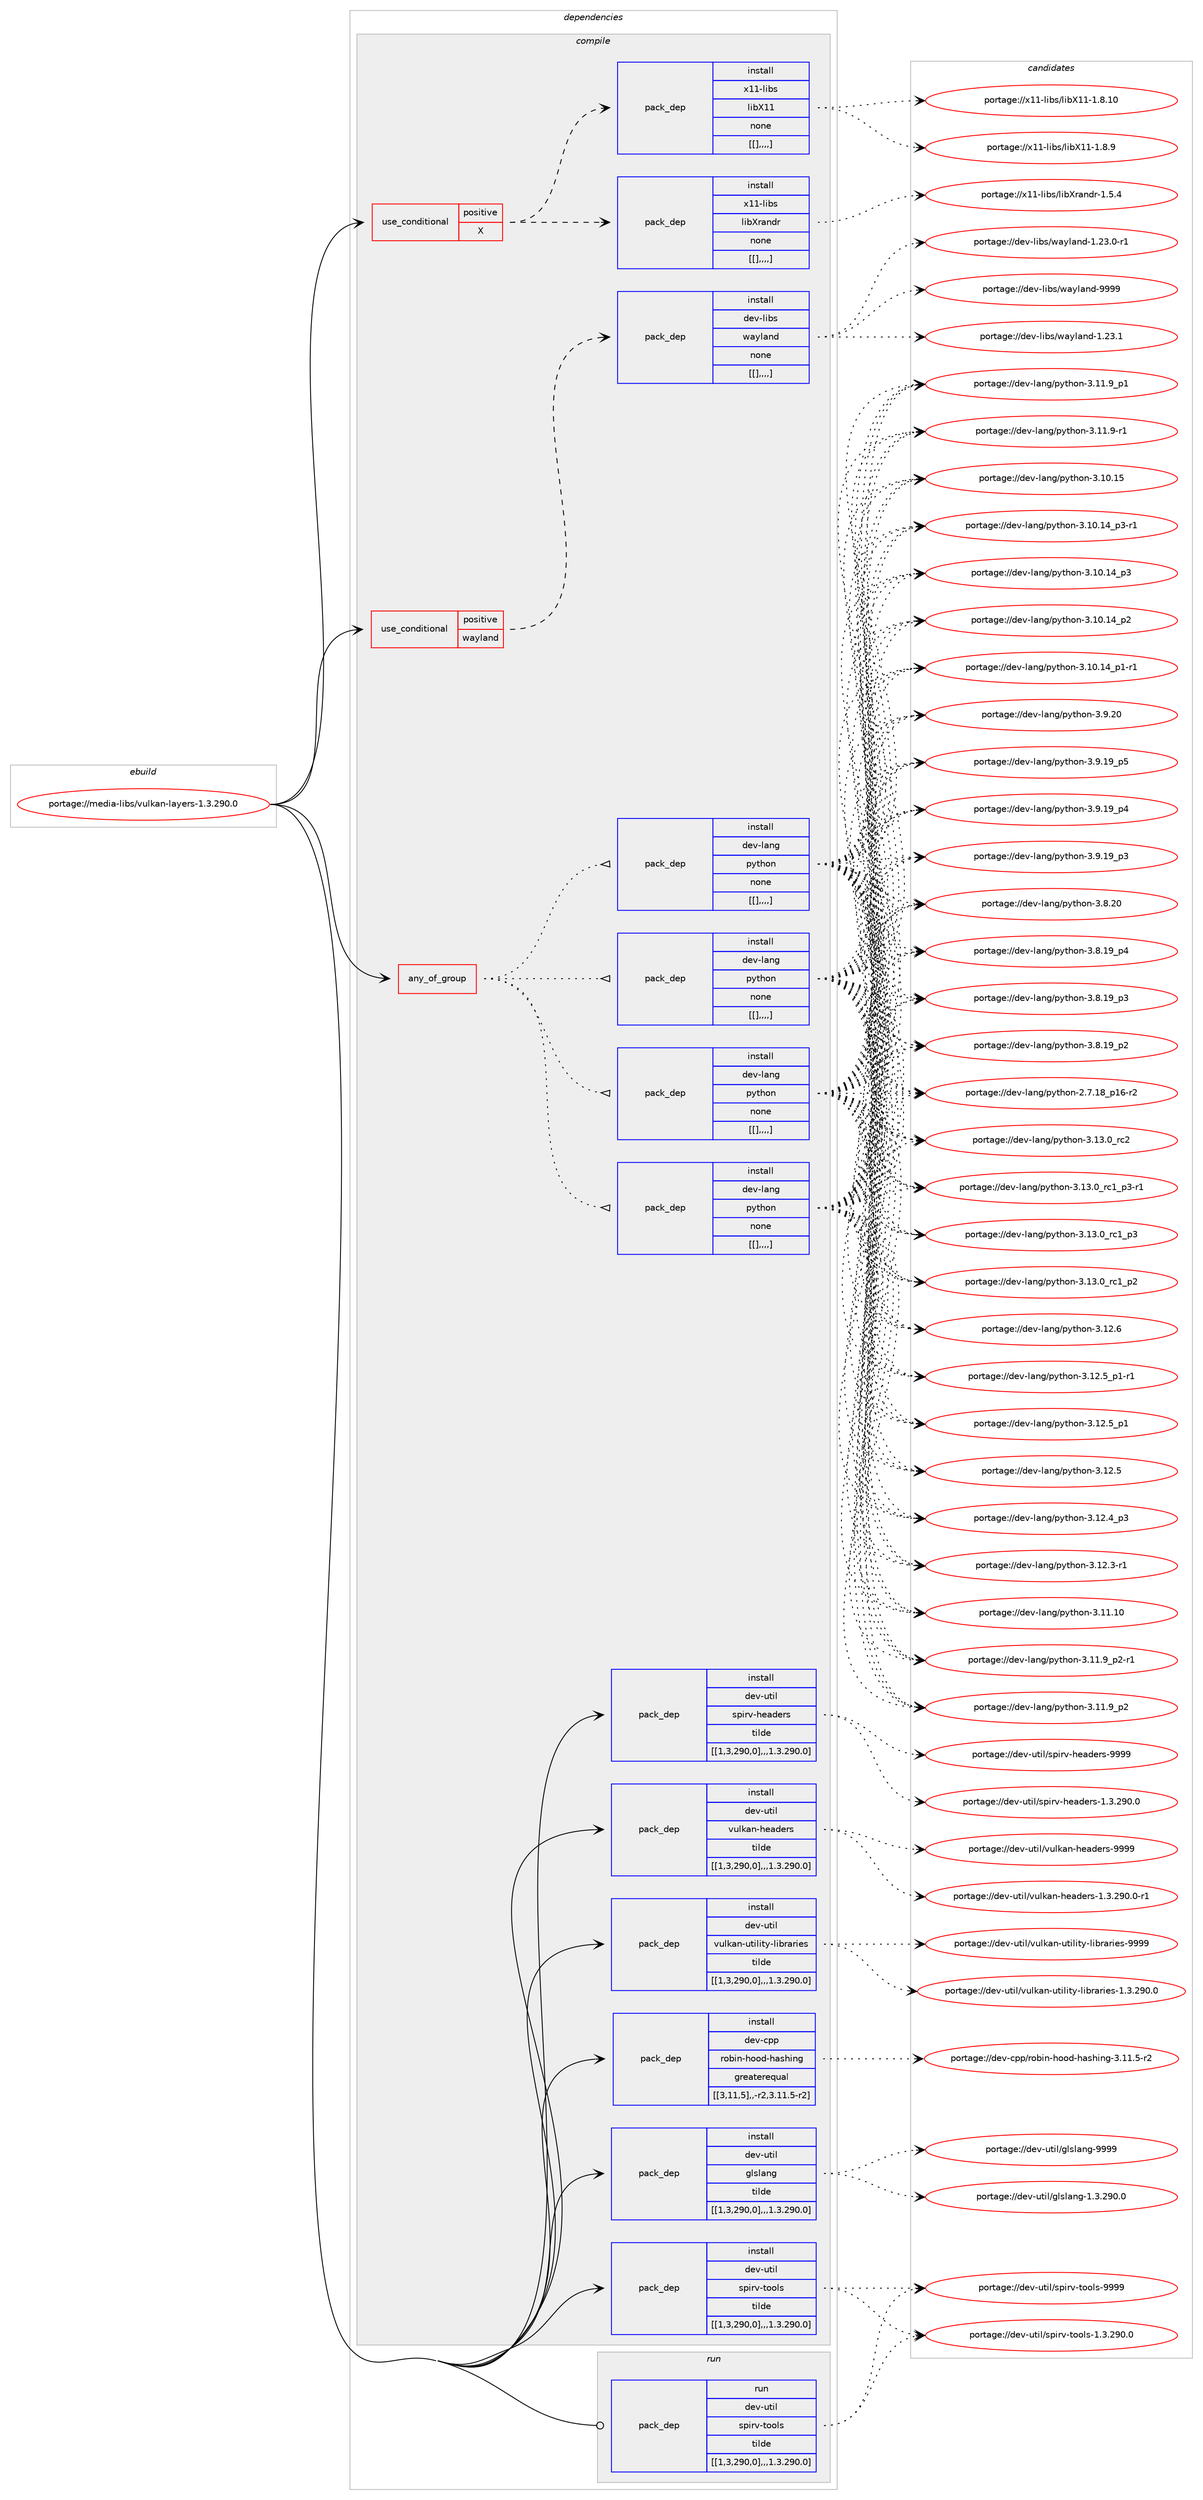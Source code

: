 digraph prolog {

# *************
# Graph options
# *************

newrank=true;
concentrate=true;
compound=true;
graph [rankdir=LR,fontname=Helvetica,fontsize=10,ranksep=1.5];#, ranksep=2.5, nodesep=0.2];
edge  [arrowhead=vee];
node  [fontname=Helvetica,fontsize=10];

# **********
# The ebuild
# **********

subgraph cluster_leftcol {
color=gray;
label=<<i>ebuild</i>>;
id [label="portage://media-libs/vulkan-layers-1.3.290.0", color=red, width=4, href="../media-libs/vulkan-layers-1.3.290.0.svg"];
}

# ****************
# The dependencies
# ****************

subgraph cluster_midcol {
color=gray;
label=<<i>dependencies</i>>;
subgraph cluster_compile {
fillcolor="#eeeeee";
style=filled;
label=<<i>compile</i>>;
subgraph any2386 {
dependency324010 [label=<<TABLE BORDER="0" CELLBORDER="1" CELLSPACING="0" CELLPADDING="4"><TR><TD CELLPADDING="10">any_of_group</TD></TR></TABLE>>, shape=none, color=red];subgraph pack239537 {
dependency324011 [label=<<TABLE BORDER="0" CELLBORDER="1" CELLSPACING="0" CELLPADDING="4" WIDTH="220"><TR><TD ROWSPAN="6" CELLPADDING="30">pack_dep</TD></TR><TR><TD WIDTH="110">install</TD></TR><TR><TD>dev-lang</TD></TR><TR><TD>python</TD></TR><TR><TD>none</TD></TR><TR><TD>[[],,,,]</TD></TR></TABLE>>, shape=none, color=blue];
}
dependency324010:e -> dependency324011:w [weight=20,style="dotted",arrowhead="oinv"];
subgraph pack239538 {
dependency324012 [label=<<TABLE BORDER="0" CELLBORDER="1" CELLSPACING="0" CELLPADDING="4" WIDTH="220"><TR><TD ROWSPAN="6" CELLPADDING="30">pack_dep</TD></TR><TR><TD WIDTH="110">install</TD></TR><TR><TD>dev-lang</TD></TR><TR><TD>python</TD></TR><TR><TD>none</TD></TR><TR><TD>[[],,,,]</TD></TR></TABLE>>, shape=none, color=blue];
}
dependency324010:e -> dependency324012:w [weight=20,style="dotted",arrowhead="oinv"];
subgraph pack239539 {
dependency324013 [label=<<TABLE BORDER="0" CELLBORDER="1" CELLSPACING="0" CELLPADDING="4" WIDTH="220"><TR><TD ROWSPAN="6" CELLPADDING="30">pack_dep</TD></TR><TR><TD WIDTH="110">install</TD></TR><TR><TD>dev-lang</TD></TR><TR><TD>python</TD></TR><TR><TD>none</TD></TR><TR><TD>[[],,,,]</TD></TR></TABLE>>, shape=none, color=blue];
}
dependency324010:e -> dependency324013:w [weight=20,style="dotted",arrowhead="oinv"];
subgraph pack239540 {
dependency324014 [label=<<TABLE BORDER="0" CELLBORDER="1" CELLSPACING="0" CELLPADDING="4" WIDTH="220"><TR><TD ROWSPAN="6" CELLPADDING="30">pack_dep</TD></TR><TR><TD WIDTH="110">install</TD></TR><TR><TD>dev-lang</TD></TR><TR><TD>python</TD></TR><TR><TD>none</TD></TR><TR><TD>[[],,,,]</TD></TR></TABLE>>, shape=none, color=blue];
}
dependency324010:e -> dependency324014:w [weight=20,style="dotted",arrowhead="oinv"];
}
id:e -> dependency324010:w [weight=20,style="solid",arrowhead="vee"];
subgraph cond81924 {
dependency324015 [label=<<TABLE BORDER="0" CELLBORDER="1" CELLSPACING="0" CELLPADDING="4"><TR><TD ROWSPAN="3" CELLPADDING="10">use_conditional</TD></TR><TR><TD>positive</TD></TR><TR><TD>X</TD></TR></TABLE>>, shape=none, color=red];
subgraph pack239541 {
dependency324016 [label=<<TABLE BORDER="0" CELLBORDER="1" CELLSPACING="0" CELLPADDING="4" WIDTH="220"><TR><TD ROWSPAN="6" CELLPADDING="30">pack_dep</TD></TR><TR><TD WIDTH="110">install</TD></TR><TR><TD>x11-libs</TD></TR><TR><TD>libX11</TD></TR><TR><TD>none</TD></TR><TR><TD>[[],,,,]</TD></TR></TABLE>>, shape=none, color=blue];
}
dependency324015:e -> dependency324016:w [weight=20,style="dashed",arrowhead="vee"];
subgraph pack239542 {
dependency324017 [label=<<TABLE BORDER="0" CELLBORDER="1" CELLSPACING="0" CELLPADDING="4" WIDTH="220"><TR><TD ROWSPAN="6" CELLPADDING="30">pack_dep</TD></TR><TR><TD WIDTH="110">install</TD></TR><TR><TD>x11-libs</TD></TR><TR><TD>libXrandr</TD></TR><TR><TD>none</TD></TR><TR><TD>[[],,,,]</TD></TR></TABLE>>, shape=none, color=blue];
}
dependency324015:e -> dependency324017:w [weight=20,style="dashed",arrowhead="vee"];
}
id:e -> dependency324015:w [weight=20,style="solid",arrowhead="vee"];
subgraph cond81925 {
dependency324018 [label=<<TABLE BORDER="0" CELLBORDER="1" CELLSPACING="0" CELLPADDING="4"><TR><TD ROWSPAN="3" CELLPADDING="10">use_conditional</TD></TR><TR><TD>positive</TD></TR><TR><TD>wayland</TD></TR></TABLE>>, shape=none, color=red];
subgraph pack239543 {
dependency324019 [label=<<TABLE BORDER="0" CELLBORDER="1" CELLSPACING="0" CELLPADDING="4" WIDTH="220"><TR><TD ROWSPAN="6" CELLPADDING="30">pack_dep</TD></TR><TR><TD WIDTH="110">install</TD></TR><TR><TD>dev-libs</TD></TR><TR><TD>wayland</TD></TR><TR><TD>none</TD></TR><TR><TD>[[],,,,]</TD></TR></TABLE>>, shape=none, color=blue];
}
dependency324018:e -> dependency324019:w [weight=20,style="dashed",arrowhead="vee"];
}
id:e -> dependency324018:w [weight=20,style="solid",arrowhead="vee"];
subgraph pack239544 {
dependency324020 [label=<<TABLE BORDER="0" CELLBORDER="1" CELLSPACING="0" CELLPADDING="4" WIDTH="220"><TR><TD ROWSPAN="6" CELLPADDING="30">pack_dep</TD></TR><TR><TD WIDTH="110">install</TD></TR><TR><TD>dev-cpp</TD></TR><TR><TD>robin-hood-hashing</TD></TR><TR><TD>greaterequal</TD></TR><TR><TD>[[3,11,5],,-r2,3.11.5-r2]</TD></TR></TABLE>>, shape=none, color=blue];
}
id:e -> dependency324020:w [weight=20,style="solid",arrowhead="vee"];
subgraph pack239545 {
dependency324021 [label=<<TABLE BORDER="0" CELLBORDER="1" CELLSPACING="0" CELLPADDING="4" WIDTH="220"><TR><TD ROWSPAN="6" CELLPADDING="30">pack_dep</TD></TR><TR><TD WIDTH="110">install</TD></TR><TR><TD>dev-util</TD></TR><TR><TD>glslang</TD></TR><TR><TD>tilde</TD></TR><TR><TD>[[1,3,290,0],,,1.3.290.0]</TD></TR></TABLE>>, shape=none, color=blue];
}
id:e -> dependency324021:w [weight=20,style="solid",arrowhead="vee"];
subgraph pack239546 {
dependency324022 [label=<<TABLE BORDER="0" CELLBORDER="1" CELLSPACING="0" CELLPADDING="4" WIDTH="220"><TR><TD ROWSPAN="6" CELLPADDING="30">pack_dep</TD></TR><TR><TD WIDTH="110">install</TD></TR><TR><TD>dev-util</TD></TR><TR><TD>spirv-headers</TD></TR><TR><TD>tilde</TD></TR><TR><TD>[[1,3,290,0],,,1.3.290.0]</TD></TR></TABLE>>, shape=none, color=blue];
}
id:e -> dependency324022:w [weight=20,style="solid",arrowhead="vee"];
subgraph pack239547 {
dependency324023 [label=<<TABLE BORDER="0" CELLBORDER="1" CELLSPACING="0" CELLPADDING="4" WIDTH="220"><TR><TD ROWSPAN="6" CELLPADDING="30">pack_dep</TD></TR><TR><TD WIDTH="110">install</TD></TR><TR><TD>dev-util</TD></TR><TR><TD>spirv-tools</TD></TR><TR><TD>tilde</TD></TR><TR><TD>[[1,3,290,0],,,1.3.290.0]</TD></TR></TABLE>>, shape=none, color=blue];
}
id:e -> dependency324023:w [weight=20,style="solid",arrowhead="vee"];
subgraph pack239548 {
dependency324024 [label=<<TABLE BORDER="0" CELLBORDER="1" CELLSPACING="0" CELLPADDING="4" WIDTH="220"><TR><TD ROWSPAN="6" CELLPADDING="30">pack_dep</TD></TR><TR><TD WIDTH="110">install</TD></TR><TR><TD>dev-util</TD></TR><TR><TD>vulkan-headers</TD></TR><TR><TD>tilde</TD></TR><TR><TD>[[1,3,290,0],,,1.3.290.0]</TD></TR></TABLE>>, shape=none, color=blue];
}
id:e -> dependency324024:w [weight=20,style="solid",arrowhead="vee"];
subgraph pack239549 {
dependency324025 [label=<<TABLE BORDER="0" CELLBORDER="1" CELLSPACING="0" CELLPADDING="4" WIDTH="220"><TR><TD ROWSPAN="6" CELLPADDING="30">pack_dep</TD></TR><TR><TD WIDTH="110">install</TD></TR><TR><TD>dev-util</TD></TR><TR><TD>vulkan-utility-libraries</TD></TR><TR><TD>tilde</TD></TR><TR><TD>[[1,3,290,0],,,1.3.290.0]</TD></TR></TABLE>>, shape=none, color=blue];
}
id:e -> dependency324025:w [weight=20,style="solid",arrowhead="vee"];
}
subgraph cluster_compileandrun {
fillcolor="#eeeeee";
style=filled;
label=<<i>compile and run</i>>;
}
subgraph cluster_run {
fillcolor="#eeeeee";
style=filled;
label=<<i>run</i>>;
subgraph pack239550 {
dependency324026 [label=<<TABLE BORDER="0" CELLBORDER="1" CELLSPACING="0" CELLPADDING="4" WIDTH="220"><TR><TD ROWSPAN="6" CELLPADDING="30">pack_dep</TD></TR><TR><TD WIDTH="110">run</TD></TR><TR><TD>dev-util</TD></TR><TR><TD>spirv-tools</TD></TR><TR><TD>tilde</TD></TR><TR><TD>[[1,3,290,0],,,1.3.290.0]</TD></TR></TABLE>>, shape=none, color=blue];
}
id:e -> dependency324026:w [weight=20,style="solid",arrowhead="odot"];
}
}

# **************
# The candidates
# **************

subgraph cluster_choices {
rank=same;
color=gray;
label=<<i>candidates</i>>;

subgraph choice239537 {
color=black;
nodesep=1;
choice10010111845108971101034711212111610411111045514649514648951149950 [label="portage://dev-lang/python-3.13.0_rc2", color=red, width=4,href="../dev-lang/python-3.13.0_rc2.svg"];
choice1001011184510897110103471121211161041111104551464951464895114994995112514511449 [label="portage://dev-lang/python-3.13.0_rc1_p3-r1", color=red, width=4,href="../dev-lang/python-3.13.0_rc1_p3-r1.svg"];
choice100101118451089711010347112121116104111110455146495146489511499499511251 [label="portage://dev-lang/python-3.13.0_rc1_p3", color=red, width=4,href="../dev-lang/python-3.13.0_rc1_p3.svg"];
choice100101118451089711010347112121116104111110455146495146489511499499511250 [label="portage://dev-lang/python-3.13.0_rc1_p2", color=red, width=4,href="../dev-lang/python-3.13.0_rc1_p2.svg"];
choice10010111845108971101034711212111610411111045514649504654 [label="portage://dev-lang/python-3.12.6", color=red, width=4,href="../dev-lang/python-3.12.6.svg"];
choice1001011184510897110103471121211161041111104551464950465395112494511449 [label="portage://dev-lang/python-3.12.5_p1-r1", color=red, width=4,href="../dev-lang/python-3.12.5_p1-r1.svg"];
choice100101118451089711010347112121116104111110455146495046539511249 [label="portage://dev-lang/python-3.12.5_p1", color=red, width=4,href="../dev-lang/python-3.12.5_p1.svg"];
choice10010111845108971101034711212111610411111045514649504653 [label="portage://dev-lang/python-3.12.5", color=red, width=4,href="../dev-lang/python-3.12.5.svg"];
choice100101118451089711010347112121116104111110455146495046529511251 [label="portage://dev-lang/python-3.12.4_p3", color=red, width=4,href="../dev-lang/python-3.12.4_p3.svg"];
choice100101118451089711010347112121116104111110455146495046514511449 [label="portage://dev-lang/python-3.12.3-r1", color=red, width=4,href="../dev-lang/python-3.12.3-r1.svg"];
choice1001011184510897110103471121211161041111104551464949464948 [label="portage://dev-lang/python-3.11.10", color=red, width=4,href="../dev-lang/python-3.11.10.svg"];
choice1001011184510897110103471121211161041111104551464949465795112504511449 [label="portage://dev-lang/python-3.11.9_p2-r1", color=red, width=4,href="../dev-lang/python-3.11.9_p2-r1.svg"];
choice100101118451089711010347112121116104111110455146494946579511250 [label="portage://dev-lang/python-3.11.9_p2", color=red, width=4,href="../dev-lang/python-3.11.9_p2.svg"];
choice100101118451089711010347112121116104111110455146494946579511249 [label="portage://dev-lang/python-3.11.9_p1", color=red, width=4,href="../dev-lang/python-3.11.9_p1.svg"];
choice100101118451089711010347112121116104111110455146494946574511449 [label="portage://dev-lang/python-3.11.9-r1", color=red, width=4,href="../dev-lang/python-3.11.9-r1.svg"];
choice1001011184510897110103471121211161041111104551464948464953 [label="portage://dev-lang/python-3.10.15", color=red, width=4,href="../dev-lang/python-3.10.15.svg"];
choice100101118451089711010347112121116104111110455146494846495295112514511449 [label="portage://dev-lang/python-3.10.14_p3-r1", color=red, width=4,href="../dev-lang/python-3.10.14_p3-r1.svg"];
choice10010111845108971101034711212111610411111045514649484649529511251 [label="portage://dev-lang/python-3.10.14_p3", color=red, width=4,href="../dev-lang/python-3.10.14_p3.svg"];
choice10010111845108971101034711212111610411111045514649484649529511250 [label="portage://dev-lang/python-3.10.14_p2", color=red, width=4,href="../dev-lang/python-3.10.14_p2.svg"];
choice100101118451089711010347112121116104111110455146494846495295112494511449 [label="portage://dev-lang/python-3.10.14_p1-r1", color=red, width=4,href="../dev-lang/python-3.10.14_p1-r1.svg"];
choice10010111845108971101034711212111610411111045514657465048 [label="portage://dev-lang/python-3.9.20", color=red, width=4,href="../dev-lang/python-3.9.20.svg"];
choice100101118451089711010347112121116104111110455146574649579511253 [label="portage://dev-lang/python-3.9.19_p5", color=red, width=4,href="../dev-lang/python-3.9.19_p5.svg"];
choice100101118451089711010347112121116104111110455146574649579511252 [label="portage://dev-lang/python-3.9.19_p4", color=red, width=4,href="../dev-lang/python-3.9.19_p4.svg"];
choice100101118451089711010347112121116104111110455146574649579511251 [label="portage://dev-lang/python-3.9.19_p3", color=red, width=4,href="../dev-lang/python-3.9.19_p3.svg"];
choice10010111845108971101034711212111610411111045514656465048 [label="portage://dev-lang/python-3.8.20", color=red, width=4,href="../dev-lang/python-3.8.20.svg"];
choice100101118451089711010347112121116104111110455146564649579511252 [label="portage://dev-lang/python-3.8.19_p4", color=red, width=4,href="../dev-lang/python-3.8.19_p4.svg"];
choice100101118451089711010347112121116104111110455146564649579511251 [label="portage://dev-lang/python-3.8.19_p3", color=red, width=4,href="../dev-lang/python-3.8.19_p3.svg"];
choice100101118451089711010347112121116104111110455146564649579511250 [label="portage://dev-lang/python-3.8.19_p2", color=red, width=4,href="../dev-lang/python-3.8.19_p2.svg"];
choice100101118451089711010347112121116104111110455046554649569511249544511450 [label="portage://dev-lang/python-2.7.18_p16-r2", color=red, width=4,href="../dev-lang/python-2.7.18_p16-r2.svg"];
dependency324011:e -> choice10010111845108971101034711212111610411111045514649514648951149950:w [style=dotted,weight="100"];
dependency324011:e -> choice1001011184510897110103471121211161041111104551464951464895114994995112514511449:w [style=dotted,weight="100"];
dependency324011:e -> choice100101118451089711010347112121116104111110455146495146489511499499511251:w [style=dotted,weight="100"];
dependency324011:e -> choice100101118451089711010347112121116104111110455146495146489511499499511250:w [style=dotted,weight="100"];
dependency324011:e -> choice10010111845108971101034711212111610411111045514649504654:w [style=dotted,weight="100"];
dependency324011:e -> choice1001011184510897110103471121211161041111104551464950465395112494511449:w [style=dotted,weight="100"];
dependency324011:e -> choice100101118451089711010347112121116104111110455146495046539511249:w [style=dotted,weight="100"];
dependency324011:e -> choice10010111845108971101034711212111610411111045514649504653:w [style=dotted,weight="100"];
dependency324011:e -> choice100101118451089711010347112121116104111110455146495046529511251:w [style=dotted,weight="100"];
dependency324011:e -> choice100101118451089711010347112121116104111110455146495046514511449:w [style=dotted,weight="100"];
dependency324011:e -> choice1001011184510897110103471121211161041111104551464949464948:w [style=dotted,weight="100"];
dependency324011:e -> choice1001011184510897110103471121211161041111104551464949465795112504511449:w [style=dotted,weight="100"];
dependency324011:e -> choice100101118451089711010347112121116104111110455146494946579511250:w [style=dotted,weight="100"];
dependency324011:e -> choice100101118451089711010347112121116104111110455146494946579511249:w [style=dotted,weight="100"];
dependency324011:e -> choice100101118451089711010347112121116104111110455146494946574511449:w [style=dotted,weight="100"];
dependency324011:e -> choice1001011184510897110103471121211161041111104551464948464953:w [style=dotted,weight="100"];
dependency324011:e -> choice100101118451089711010347112121116104111110455146494846495295112514511449:w [style=dotted,weight="100"];
dependency324011:e -> choice10010111845108971101034711212111610411111045514649484649529511251:w [style=dotted,weight="100"];
dependency324011:e -> choice10010111845108971101034711212111610411111045514649484649529511250:w [style=dotted,weight="100"];
dependency324011:e -> choice100101118451089711010347112121116104111110455146494846495295112494511449:w [style=dotted,weight="100"];
dependency324011:e -> choice10010111845108971101034711212111610411111045514657465048:w [style=dotted,weight="100"];
dependency324011:e -> choice100101118451089711010347112121116104111110455146574649579511253:w [style=dotted,weight="100"];
dependency324011:e -> choice100101118451089711010347112121116104111110455146574649579511252:w [style=dotted,weight="100"];
dependency324011:e -> choice100101118451089711010347112121116104111110455146574649579511251:w [style=dotted,weight="100"];
dependency324011:e -> choice10010111845108971101034711212111610411111045514656465048:w [style=dotted,weight="100"];
dependency324011:e -> choice100101118451089711010347112121116104111110455146564649579511252:w [style=dotted,weight="100"];
dependency324011:e -> choice100101118451089711010347112121116104111110455146564649579511251:w [style=dotted,weight="100"];
dependency324011:e -> choice100101118451089711010347112121116104111110455146564649579511250:w [style=dotted,weight="100"];
dependency324011:e -> choice100101118451089711010347112121116104111110455046554649569511249544511450:w [style=dotted,weight="100"];
}
subgraph choice239538 {
color=black;
nodesep=1;
choice10010111845108971101034711212111610411111045514649514648951149950 [label="portage://dev-lang/python-3.13.0_rc2", color=red, width=4,href="../dev-lang/python-3.13.0_rc2.svg"];
choice1001011184510897110103471121211161041111104551464951464895114994995112514511449 [label="portage://dev-lang/python-3.13.0_rc1_p3-r1", color=red, width=4,href="../dev-lang/python-3.13.0_rc1_p3-r1.svg"];
choice100101118451089711010347112121116104111110455146495146489511499499511251 [label="portage://dev-lang/python-3.13.0_rc1_p3", color=red, width=4,href="../dev-lang/python-3.13.0_rc1_p3.svg"];
choice100101118451089711010347112121116104111110455146495146489511499499511250 [label="portage://dev-lang/python-3.13.0_rc1_p2", color=red, width=4,href="../dev-lang/python-3.13.0_rc1_p2.svg"];
choice10010111845108971101034711212111610411111045514649504654 [label="portage://dev-lang/python-3.12.6", color=red, width=4,href="../dev-lang/python-3.12.6.svg"];
choice1001011184510897110103471121211161041111104551464950465395112494511449 [label="portage://dev-lang/python-3.12.5_p1-r1", color=red, width=4,href="../dev-lang/python-3.12.5_p1-r1.svg"];
choice100101118451089711010347112121116104111110455146495046539511249 [label="portage://dev-lang/python-3.12.5_p1", color=red, width=4,href="../dev-lang/python-3.12.5_p1.svg"];
choice10010111845108971101034711212111610411111045514649504653 [label="portage://dev-lang/python-3.12.5", color=red, width=4,href="../dev-lang/python-3.12.5.svg"];
choice100101118451089711010347112121116104111110455146495046529511251 [label="portage://dev-lang/python-3.12.4_p3", color=red, width=4,href="../dev-lang/python-3.12.4_p3.svg"];
choice100101118451089711010347112121116104111110455146495046514511449 [label="portage://dev-lang/python-3.12.3-r1", color=red, width=4,href="../dev-lang/python-3.12.3-r1.svg"];
choice1001011184510897110103471121211161041111104551464949464948 [label="portage://dev-lang/python-3.11.10", color=red, width=4,href="../dev-lang/python-3.11.10.svg"];
choice1001011184510897110103471121211161041111104551464949465795112504511449 [label="portage://dev-lang/python-3.11.9_p2-r1", color=red, width=4,href="../dev-lang/python-3.11.9_p2-r1.svg"];
choice100101118451089711010347112121116104111110455146494946579511250 [label="portage://dev-lang/python-3.11.9_p2", color=red, width=4,href="../dev-lang/python-3.11.9_p2.svg"];
choice100101118451089711010347112121116104111110455146494946579511249 [label="portage://dev-lang/python-3.11.9_p1", color=red, width=4,href="../dev-lang/python-3.11.9_p1.svg"];
choice100101118451089711010347112121116104111110455146494946574511449 [label="portage://dev-lang/python-3.11.9-r1", color=red, width=4,href="../dev-lang/python-3.11.9-r1.svg"];
choice1001011184510897110103471121211161041111104551464948464953 [label="portage://dev-lang/python-3.10.15", color=red, width=4,href="../dev-lang/python-3.10.15.svg"];
choice100101118451089711010347112121116104111110455146494846495295112514511449 [label="portage://dev-lang/python-3.10.14_p3-r1", color=red, width=4,href="../dev-lang/python-3.10.14_p3-r1.svg"];
choice10010111845108971101034711212111610411111045514649484649529511251 [label="portage://dev-lang/python-3.10.14_p3", color=red, width=4,href="../dev-lang/python-3.10.14_p3.svg"];
choice10010111845108971101034711212111610411111045514649484649529511250 [label="portage://dev-lang/python-3.10.14_p2", color=red, width=4,href="../dev-lang/python-3.10.14_p2.svg"];
choice100101118451089711010347112121116104111110455146494846495295112494511449 [label="portage://dev-lang/python-3.10.14_p1-r1", color=red, width=4,href="../dev-lang/python-3.10.14_p1-r1.svg"];
choice10010111845108971101034711212111610411111045514657465048 [label="portage://dev-lang/python-3.9.20", color=red, width=4,href="../dev-lang/python-3.9.20.svg"];
choice100101118451089711010347112121116104111110455146574649579511253 [label="portage://dev-lang/python-3.9.19_p5", color=red, width=4,href="../dev-lang/python-3.9.19_p5.svg"];
choice100101118451089711010347112121116104111110455146574649579511252 [label="portage://dev-lang/python-3.9.19_p4", color=red, width=4,href="../dev-lang/python-3.9.19_p4.svg"];
choice100101118451089711010347112121116104111110455146574649579511251 [label="portage://dev-lang/python-3.9.19_p3", color=red, width=4,href="../dev-lang/python-3.9.19_p3.svg"];
choice10010111845108971101034711212111610411111045514656465048 [label="portage://dev-lang/python-3.8.20", color=red, width=4,href="../dev-lang/python-3.8.20.svg"];
choice100101118451089711010347112121116104111110455146564649579511252 [label="portage://dev-lang/python-3.8.19_p4", color=red, width=4,href="../dev-lang/python-3.8.19_p4.svg"];
choice100101118451089711010347112121116104111110455146564649579511251 [label="portage://dev-lang/python-3.8.19_p3", color=red, width=4,href="../dev-lang/python-3.8.19_p3.svg"];
choice100101118451089711010347112121116104111110455146564649579511250 [label="portage://dev-lang/python-3.8.19_p2", color=red, width=4,href="../dev-lang/python-3.8.19_p2.svg"];
choice100101118451089711010347112121116104111110455046554649569511249544511450 [label="portage://dev-lang/python-2.7.18_p16-r2", color=red, width=4,href="../dev-lang/python-2.7.18_p16-r2.svg"];
dependency324012:e -> choice10010111845108971101034711212111610411111045514649514648951149950:w [style=dotted,weight="100"];
dependency324012:e -> choice1001011184510897110103471121211161041111104551464951464895114994995112514511449:w [style=dotted,weight="100"];
dependency324012:e -> choice100101118451089711010347112121116104111110455146495146489511499499511251:w [style=dotted,weight="100"];
dependency324012:e -> choice100101118451089711010347112121116104111110455146495146489511499499511250:w [style=dotted,weight="100"];
dependency324012:e -> choice10010111845108971101034711212111610411111045514649504654:w [style=dotted,weight="100"];
dependency324012:e -> choice1001011184510897110103471121211161041111104551464950465395112494511449:w [style=dotted,weight="100"];
dependency324012:e -> choice100101118451089711010347112121116104111110455146495046539511249:w [style=dotted,weight="100"];
dependency324012:e -> choice10010111845108971101034711212111610411111045514649504653:w [style=dotted,weight="100"];
dependency324012:e -> choice100101118451089711010347112121116104111110455146495046529511251:w [style=dotted,weight="100"];
dependency324012:e -> choice100101118451089711010347112121116104111110455146495046514511449:w [style=dotted,weight="100"];
dependency324012:e -> choice1001011184510897110103471121211161041111104551464949464948:w [style=dotted,weight="100"];
dependency324012:e -> choice1001011184510897110103471121211161041111104551464949465795112504511449:w [style=dotted,weight="100"];
dependency324012:e -> choice100101118451089711010347112121116104111110455146494946579511250:w [style=dotted,weight="100"];
dependency324012:e -> choice100101118451089711010347112121116104111110455146494946579511249:w [style=dotted,weight="100"];
dependency324012:e -> choice100101118451089711010347112121116104111110455146494946574511449:w [style=dotted,weight="100"];
dependency324012:e -> choice1001011184510897110103471121211161041111104551464948464953:w [style=dotted,weight="100"];
dependency324012:e -> choice100101118451089711010347112121116104111110455146494846495295112514511449:w [style=dotted,weight="100"];
dependency324012:e -> choice10010111845108971101034711212111610411111045514649484649529511251:w [style=dotted,weight="100"];
dependency324012:e -> choice10010111845108971101034711212111610411111045514649484649529511250:w [style=dotted,weight="100"];
dependency324012:e -> choice100101118451089711010347112121116104111110455146494846495295112494511449:w [style=dotted,weight="100"];
dependency324012:e -> choice10010111845108971101034711212111610411111045514657465048:w [style=dotted,weight="100"];
dependency324012:e -> choice100101118451089711010347112121116104111110455146574649579511253:w [style=dotted,weight="100"];
dependency324012:e -> choice100101118451089711010347112121116104111110455146574649579511252:w [style=dotted,weight="100"];
dependency324012:e -> choice100101118451089711010347112121116104111110455146574649579511251:w [style=dotted,weight="100"];
dependency324012:e -> choice10010111845108971101034711212111610411111045514656465048:w [style=dotted,weight="100"];
dependency324012:e -> choice100101118451089711010347112121116104111110455146564649579511252:w [style=dotted,weight="100"];
dependency324012:e -> choice100101118451089711010347112121116104111110455146564649579511251:w [style=dotted,weight="100"];
dependency324012:e -> choice100101118451089711010347112121116104111110455146564649579511250:w [style=dotted,weight="100"];
dependency324012:e -> choice100101118451089711010347112121116104111110455046554649569511249544511450:w [style=dotted,weight="100"];
}
subgraph choice239539 {
color=black;
nodesep=1;
choice10010111845108971101034711212111610411111045514649514648951149950 [label="portage://dev-lang/python-3.13.0_rc2", color=red, width=4,href="../dev-lang/python-3.13.0_rc2.svg"];
choice1001011184510897110103471121211161041111104551464951464895114994995112514511449 [label="portage://dev-lang/python-3.13.0_rc1_p3-r1", color=red, width=4,href="../dev-lang/python-3.13.0_rc1_p3-r1.svg"];
choice100101118451089711010347112121116104111110455146495146489511499499511251 [label="portage://dev-lang/python-3.13.0_rc1_p3", color=red, width=4,href="../dev-lang/python-3.13.0_rc1_p3.svg"];
choice100101118451089711010347112121116104111110455146495146489511499499511250 [label="portage://dev-lang/python-3.13.0_rc1_p2", color=red, width=4,href="../dev-lang/python-3.13.0_rc1_p2.svg"];
choice10010111845108971101034711212111610411111045514649504654 [label="portage://dev-lang/python-3.12.6", color=red, width=4,href="../dev-lang/python-3.12.6.svg"];
choice1001011184510897110103471121211161041111104551464950465395112494511449 [label="portage://dev-lang/python-3.12.5_p1-r1", color=red, width=4,href="../dev-lang/python-3.12.5_p1-r1.svg"];
choice100101118451089711010347112121116104111110455146495046539511249 [label="portage://dev-lang/python-3.12.5_p1", color=red, width=4,href="../dev-lang/python-3.12.5_p1.svg"];
choice10010111845108971101034711212111610411111045514649504653 [label="portage://dev-lang/python-3.12.5", color=red, width=4,href="../dev-lang/python-3.12.5.svg"];
choice100101118451089711010347112121116104111110455146495046529511251 [label="portage://dev-lang/python-3.12.4_p3", color=red, width=4,href="../dev-lang/python-3.12.4_p3.svg"];
choice100101118451089711010347112121116104111110455146495046514511449 [label="portage://dev-lang/python-3.12.3-r1", color=red, width=4,href="../dev-lang/python-3.12.3-r1.svg"];
choice1001011184510897110103471121211161041111104551464949464948 [label="portage://dev-lang/python-3.11.10", color=red, width=4,href="../dev-lang/python-3.11.10.svg"];
choice1001011184510897110103471121211161041111104551464949465795112504511449 [label="portage://dev-lang/python-3.11.9_p2-r1", color=red, width=4,href="../dev-lang/python-3.11.9_p2-r1.svg"];
choice100101118451089711010347112121116104111110455146494946579511250 [label="portage://dev-lang/python-3.11.9_p2", color=red, width=4,href="../dev-lang/python-3.11.9_p2.svg"];
choice100101118451089711010347112121116104111110455146494946579511249 [label="portage://dev-lang/python-3.11.9_p1", color=red, width=4,href="../dev-lang/python-3.11.9_p1.svg"];
choice100101118451089711010347112121116104111110455146494946574511449 [label="portage://dev-lang/python-3.11.9-r1", color=red, width=4,href="../dev-lang/python-3.11.9-r1.svg"];
choice1001011184510897110103471121211161041111104551464948464953 [label="portage://dev-lang/python-3.10.15", color=red, width=4,href="../dev-lang/python-3.10.15.svg"];
choice100101118451089711010347112121116104111110455146494846495295112514511449 [label="portage://dev-lang/python-3.10.14_p3-r1", color=red, width=4,href="../dev-lang/python-3.10.14_p3-r1.svg"];
choice10010111845108971101034711212111610411111045514649484649529511251 [label="portage://dev-lang/python-3.10.14_p3", color=red, width=4,href="../dev-lang/python-3.10.14_p3.svg"];
choice10010111845108971101034711212111610411111045514649484649529511250 [label="portage://dev-lang/python-3.10.14_p2", color=red, width=4,href="../dev-lang/python-3.10.14_p2.svg"];
choice100101118451089711010347112121116104111110455146494846495295112494511449 [label="portage://dev-lang/python-3.10.14_p1-r1", color=red, width=4,href="../dev-lang/python-3.10.14_p1-r1.svg"];
choice10010111845108971101034711212111610411111045514657465048 [label="portage://dev-lang/python-3.9.20", color=red, width=4,href="../dev-lang/python-3.9.20.svg"];
choice100101118451089711010347112121116104111110455146574649579511253 [label="portage://dev-lang/python-3.9.19_p5", color=red, width=4,href="../dev-lang/python-3.9.19_p5.svg"];
choice100101118451089711010347112121116104111110455146574649579511252 [label="portage://dev-lang/python-3.9.19_p4", color=red, width=4,href="../dev-lang/python-3.9.19_p4.svg"];
choice100101118451089711010347112121116104111110455146574649579511251 [label="portage://dev-lang/python-3.9.19_p3", color=red, width=4,href="../dev-lang/python-3.9.19_p3.svg"];
choice10010111845108971101034711212111610411111045514656465048 [label="portage://dev-lang/python-3.8.20", color=red, width=4,href="../dev-lang/python-3.8.20.svg"];
choice100101118451089711010347112121116104111110455146564649579511252 [label="portage://dev-lang/python-3.8.19_p4", color=red, width=4,href="../dev-lang/python-3.8.19_p4.svg"];
choice100101118451089711010347112121116104111110455146564649579511251 [label="portage://dev-lang/python-3.8.19_p3", color=red, width=4,href="../dev-lang/python-3.8.19_p3.svg"];
choice100101118451089711010347112121116104111110455146564649579511250 [label="portage://dev-lang/python-3.8.19_p2", color=red, width=4,href="../dev-lang/python-3.8.19_p2.svg"];
choice100101118451089711010347112121116104111110455046554649569511249544511450 [label="portage://dev-lang/python-2.7.18_p16-r2", color=red, width=4,href="../dev-lang/python-2.7.18_p16-r2.svg"];
dependency324013:e -> choice10010111845108971101034711212111610411111045514649514648951149950:w [style=dotted,weight="100"];
dependency324013:e -> choice1001011184510897110103471121211161041111104551464951464895114994995112514511449:w [style=dotted,weight="100"];
dependency324013:e -> choice100101118451089711010347112121116104111110455146495146489511499499511251:w [style=dotted,weight="100"];
dependency324013:e -> choice100101118451089711010347112121116104111110455146495146489511499499511250:w [style=dotted,weight="100"];
dependency324013:e -> choice10010111845108971101034711212111610411111045514649504654:w [style=dotted,weight="100"];
dependency324013:e -> choice1001011184510897110103471121211161041111104551464950465395112494511449:w [style=dotted,weight="100"];
dependency324013:e -> choice100101118451089711010347112121116104111110455146495046539511249:w [style=dotted,weight="100"];
dependency324013:e -> choice10010111845108971101034711212111610411111045514649504653:w [style=dotted,weight="100"];
dependency324013:e -> choice100101118451089711010347112121116104111110455146495046529511251:w [style=dotted,weight="100"];
dependency324013:e -> choice100101118451089711010347112121116104111110455146495046514511449:w [style=dotted,weight="100"];
dependency324013:e -> choice1001011184510897110103471121211161041111104551464949464948:w [style=dotted,weight="100"];
dependency324013:e -> choice1001011184510897110103471121211161041111104551464949465795112504511449:w [style=dotted,weight="100"];
dependency324013:e -> choice100101118451089711010347112121116104111110455146494946579511250:w [style=dotted,weight="100"];
dependency324013:e -> choice100101118451089711010347112121116104111110455146494946579511249:w [style=dotted,weight="100"];
dependency324013:e -> choice100101118451089711010347112121116104111110455146494946574511449:w [style=dotted,weight="100"];
dependency324013:e -> choice1001011184510897110103471121211161041111104551464948464953:w [style=dotted,weight="100"];
dependency324013:e -> choice100101118451089711010347112121116104111110455146494846495295112514511449:w [style=dotted,weight="100"];
dependency324013:e -> choice10010111845108971101034711212111610411111045514649484649529511251:w [style=dotted,weight="100"];
dependency324013:e -> choice10010111845108971101034711212111610411111045514649484649529511250:w [style=dotted,weight="100"];
dependency324013:e -> choice100101118451089711010347112121116104111110455146494846495295112494511449:w [style=dotted,weight="100"];
dependency324013:e -> choice10010111845108971101034711212111610411111045514657465048:w [style=dotted,weight="100"];
dependency324013:e -> choice100101118451089711010347112121116104111110455146574649579511253:w [style=dotted,weight="100"];
dependency324013:e -> choice100101118451089711010347112121116104111110455146574649579511252:w [style=dotted,weight="100"];
dependency324013:e -> choice100101118451089711010347112121116104111110455146574649579511251:w [style=dotted,weight="100"];
dependency324013:e -> choice10010111845108971101034711212111610411111045514656465048:w [style=dotted,weight="100"];
dependency324013:e -> choice100101118451089711010347112121116104111110455146564649579511252:w [style=dotted,weight="100"];
dependency324013:e -> choice100101118451089711010347112121116104111110455146564649579511251:w [style=dotted,weight="100"];
dependency324013:e -> choice100101118451089711010347112121116104111110455146564649579511250:w [style=dotted,weight="100"];
dependency324013:e -> choice100101118451089711010347112121116104111110455046554649569511249544511450:w [style=dotted,weight="100"];
}
subgraph choice239540 {
color=black;
nodesep=1;
choice10010111845108971101034711212111610411111045514649514648951149950 [label="portage://dev-lang/python-3.13.0_rc2", color=red, width=4,href="../dev-lang/python-3.13.0_rc2.svg"];
choice1001011184510897110103471121211161041111104551464951464895114994995112514511449 [label="portage://dev-lang/python-3.13.0_rc1_p3-r1", color=red, width=4,href="../dev-lang/python-3.13.0_rc1_p3-r1.svg"];
choice100101118451089711010347112121116104111110455146495146489511499499511251 [label="portage://dev-lang/python-3.13.0_rc1_p3", color=red, width=4,href="../dev-lang/python-3.13.0_rc1_p3.svg"];
choice100101118451089711010347112121116104111110455146495146489511499499511250 [label="portage://dev-lang/python-3.13.0_rc1_p2", color=red, width=4,href="../dev-lang/python-3.13.0_rc1_p2.svg"];
choice10010111845108971101034711212111610411111045514649504654 [label="portage://dev-lang/python-3.12.6", color=red, width=4,href="../dev-lang/python-3.12.6.svg"];
choice1001011184510897110103471121211161041111104551464950465395112494511449 [label="portage://dev-lang/python-3.12.5_p1-r1", color=red, width=4,href="../dev-lang/python-3.12.5_p1-r1.svg"];
choice100101118451089711010347112121116104111110455146495046539511249 [label="portage://dev-lang/python-3.12.5_p1", color=red, width=4,href="../dev-lang/python-3.12.5_p1.svg"];
choice10010111845108971101034711212111610411111045514649504653 [label="portage://dev-lang/python-3.12.5", color=red, width=4,href="../dev-lang/python-3.12.5.svg"];
choice100101118451089711010347112121116104111110455146495046529511251 [label="portage://dev-lang/python-3.12.4_p3", color=red, width=4,href="../dev-lang/python-3.12.4_p3.svg"];
choice100101118451089711010347112121116104111110455146495046514511449 [label="portage://dev-lang/python-3.12.3-r1", color=red, width=4,href="../dev-lang/python-3.12.3-r1.svg"];
choice1001011184510897110103471121211161041111104551464949464948 [label="portage://dev-lang/python-3.11.10", color=red, width=4,href="../dev-lang/python-3.11.10.svg"];
choice1001011184510897110103471121211161041111104551464949465795112504511449 [label="portage://dev-lang/python-3.11.9_p2-r1", color=red, width=4,href="../dev-lang/python-3.11.9_p2-r1.svg"];
choice100101118451089711010347112121116104111110455146494946579511250 [label="portage://dev-lang/python-3.11.9_p2", color=red, width=4,href="../dev-lang/python-3.11.9_p2.svg"];
choice100101118451089711010347112121116104111110455146494946579511249 [label="portage://dev-lang/python-3.11.9_p1", color=red, width=4,href="../dev-lang/python-3.11.9_p1.svg"];
choice100101118451089711010347112121116104111110455146494946574511449 [label="portage://dev-lang/python-3.11.9-r1", color=red, width=4,href="../dev-lang/python-3.11.9-r1.svg"];
choice1001011184510897110103471121211161041111104551464948464953 [label="portage://dev-lang/python-3.10.15", color=red, width=4,href="../dev-lang/python-3.10.15.svg"];
choice100101118451089711010347112121116104111110455146494846495295112514511449 [label="portage://dev-lang/python-3.10.14_p3-r1", color=red, width=4,href="../dev-lang/python-3.10.14_p3-r1.svg"];
choice10010111845108971101034711212111610411111045514649484649529511251 [label="portage://dev-lang/python-3.10.14_p3", color=red, width=4,href="../dev-lang/python-3.10.14_p3.svg"];
choice10010111845108971101034711212111610411111045514649484649529511250 [label="portage://dev-lang/python-3.10.14_p2", color=red, width=4,href="../dev-lang/python-3.10.14_p2.svg"];
choice100101118451089711010347112121116104111110455146494846495295112494511449 [label="portage://dev-lang/python-3.10.14_p1-r1", color=red, width=4,href="../dev-lang/python-3.10.14_p1-r1.svg"];
choice10010111845108971101034711212111610411111045514657465048 [label="portage://dev-lang/python-3.9.20", color=red, width=4,href="../dev-lang/python-3.9.20.svg"];
choice100101118451089711010347112121116104111110455146574649579511253 [label="portage://dev-lang/python-3.9.19_p5", color=red, width=4,href="../dev-lang/python-3.9.19_p5.svg"];
choice100101118451089711010347112121116104111110455146574649579511252 [label="portage://dev-lang/python-3.9.19_p4", color=red, width=4,href="../dev-lang/python-3.9.19_p4.svg"];
choice100101118451089711010347112121116104111110455146574649579511251 [label="portage://dev-lang/python-3.9.19_p3", color=red, width=4,href="../dev-lang/python-3.9.19_p3.svg"];
choice10010111845108971101034711212111610411111045514656465048 [label="portage://dev-lang/python-3.8.20", color=red, width=4,href="../dev-lang/python-3.8.20.svg"];
choice100101118451089711010347112121116104111110455146564649579511252 [label="portage://dev-lang/python-3.8.19_p4", color=red, width=4,href="../dev-lang/python-3.8.19_p4.svg"];
choice100101118451089711010347112121116104111110455146564649579511251 [label="portage://dev-lang/python-3.8.19_p3", color=red, width=4,href="../dev-lang/python-3.8.19_p3.svg"];
choice100101118451089711010347112121116104111110455146564649579511250 [label="portage://dev-lang/python-3.8.19_p2", color=red, width=4,href="../dev-lang/python-3.8.19_p2.svg"];
choice100101118451089711010347112121116104111110455046554649569511249544511450 [label="portage://dev-lang/python-2.7.18_p16-r2", color=red, width=4,href="../dev-lang/python-2.7.18_p16-r2.svg"];
dependency324014:e -> choice10010111845108971101034711212111610411111045514649514648951149950:w [style=dotted,weight="100"];
dependency324014:e -> choice1001011184510897110103471121211161041111104551464951464895114994995112514511449:w [style=dotted,weight="100"];
dependency324014:e -> choice100101118451089711010347112121116104111110455146495146489511499499511251:w [style=dotted,weight="100"];
dependency324014:e -> choice100101118451089711010347112121116104111110455146495146489511499499511250:w [style=dotted,weight="100"];
dependency324014:e -> choice10010111845108971101034711212111610411111045514649504654:w [style=dotted,weight="100"];
dependency324014:e -> choice1001011184510897110103471121211161041111104551464950465395112494511449:w [style=dotted,weight="100"];
dependency324014:e -> choice100101118451089711010347112121116104111110455146495046539511249:w [style=dotted,weight="100"];
dependency324014:e -> choice10010111845108971101034711212111610411111045514649504653:w [style=dotted,weight="100"];
dependency324014:e -> choice100101118451089711010347112121116104111110455146495046529511251:w [style=dotted,weight="100"];
dependency324014:e -> choice100101118451089711010347112121116104111110455146495046514511449:w [style=dotted,weight="100"];
dependency324014:e -> choice1001011184510897110103471121211161041111104551464949464948:w [style=dotted,weight="100"];
dependency324014:e -> choice1001011184510897110103471121211161041111104551464949465795112504511449:w [style=dotted,weight="100"];
dependency324014:e -> choice100101118451089711010347112121116104111110455146494946579511250:w [style=dotted,weight="100"];
dependency324014:e -> choice100101118451089711010347112121116104111110455146494946579511249:w [style=dotted,weight="100"];
dependency324014:e -> choice100101118451089711010347112121116104111110455146494946574511449:w [style=dotted,weight="100"];
dependency324014:e -> choice1001011184510897110103471121211161041111104551464948464953:w [style=dotted,weight="100"];
dependency324014:e -> choice100101118451089711010347112121116104111110455146494846495295112514511449:w [style=dotted,weight="100"];
dependency324014:e -> choice10010111845108971101034711212111610411111045514649484649529511251:w [style=dotted,weight="100"];
dependency324014:e -> choice10010111845108971101034711212111610411111045514649484649529511250:w [style=dotted,weight="100"];
dependency324014:e -> choice100101118451089711010347112121116104111110455146494846495295112494511449:w [style=dotted,weight="100"];
dependency324014:e -> choice10010111845108971101034711212111610411111045514657465048:w [style=dotted,weight="100"];
dependency324014:e -> choice100101118451089711010347112121116104111110455146574649579511253:w [style=dotted,weight="100"];
dependency324014:e -> choice100101118451089711010347112121116104111110455146574649579511252:w [style=dotted,weight="100"];
dependency324014:e -> choice100101118451089711010347112121116104111110455146574649579511251:w [style=dotted,weight="100"];
dependency324014:e -> choice10010111845108971101034711212111610411111045514656465048:w [style=dotted,weight="100"];
dependency324014:e -> choice100101118451089711010347112121116104111110455146564649579511252:w [style=dotted,weight="100"];
dependency324014:e -> choice100101118451089711010347112121116104111110455146564649579511251:w [style=dotted,weight="100"];
dependency324014:e -> choice100101118451089711010347112121116104111110455146564649579511250:w [style=dotted,weight="100"];
dependency324014:e -> choice100101118451089711010347112121116104111110455046554649569511249544511450:w [style=dotted,weight="100"];
}
subgraph choice239541 {
color=black;
nodesep=1;
choice12049494510810598115471081059888494945494656464948 [label="portage://x11-libs/libX11-1.8.10", color=red, width=4,href="../x11-libs/libX11-1.8.10.svg"];
choice120494945108105981154710810598884949454946564657 [label="portage://x11-libs/libX11-1.8.9", color=red, width=4,href="../x11-libs/libX11-1.8.9.svg"];
dependency324016:e -> choice12049494510810598115471081059888494945494656464948:w [style=dotted,weight="100"];
dependency324016:e -> choice120494945108105981154710810598884949454946564657:w [style=dotted,weight="100"];
}
subgraph choice239542 {
color=black;
nodesep=1;
choice1204949451081059811547108105988811497110100114454946534652 [label="portage://x11-libs/libXrandr-1.5.4", color=red, width=4,href="../x11-libs/libXrandr-1.5.4.svg"];
dependency324017:e -> choice1204949451081059811547108105988811497110100114454946534652:w [style=dotted,weight="100"];
}
subgraph choice239543 {
color=black;
nodesep=1;
choice10010111845108105981154711997121108971101004557575757 [label="portage://dev-libs/wayland-9999", color=red, width=4,href="../dev-libs/wayland-9999.svg"];
choice100101118451081059811547119971211089711010045494650514649 [label="portage://dev-libs/wayland-1.23.1", color=red, width=4,href="../dev-libs/wayland-1.23.1.svg"];
choice1001011184510810598115471199712110897110100454946505146484511449 [label="portage://dev-libs/wayland-1.23.0-r1", color=red, width=4,href="../dev-libs/wayland-1.23.0-r1.svg"];
dependency324019:e -> choice10010111845108105981154711997121108971101004557575757:w [style=dotted,weight="100"];
dependency324019:e -> choice100101118451081059811547119971211089711010045494650514649:w [style=dotted,weight="100"];
dependency324019:e -> choice1001011184510810598115471199712110897110100454946505146484511449:w [style=dotted,weight="100"];
}
subgraph choice239544 {
color=black;
nodesep=1;
choice10010111845991121124711411198105110451041111111004510497115104105110103455146494946534511450 [label="portage://dev-cpp/robin-hood-hashing-3.11.5-r2", color=red, width=4,href="../dev-cpp/robin-hood-hashing-3.11.5-r2.svg"];
dependency324020:e -> choice10010111845991121124711411198105110451041111111004510497115104105110103455146494946534511450:w [style=dotted,weight="100"];
}
subgraph choice239545 {
color=black;
nodesep=1;
choice1001011184511711610510847103108115108971101034557575757 [label="portage://dev-util/glslang-9999", color=red, width=4,href="../dev-util/glslang-9999.svg"];
choice10010111845117116105108471031081151089711010345494651465057484648 [label="portage://dev-util/glslang-1.3.290.0", color=red, width=4,href="../dev-util/glslang-1.3.290.0.svg"];
dependency324021:e -> choice1001011184511711610510847103108115108971101034557575757:w [style=dotted,weight="100"];
dependency324021:e -> choice10010111845117116105108471031081151089711010345494651465057484648:w [style=dotted,weight="100"];
}
subgraph choice239546 {
color=black;
nodesep=1;
choice100101118451171161051084711511210511411845104101971001011141154557575757 [label="portage://dev-util/spirv-headers-9999", color=red, width=4,href="../dev-util/spirv-headers-9999.svg"];
choice1001011184511711610510847115112105114118451041019710010111411545494651465057484648 [label="portage://dev-util/spirv-headers-1.3.290.0", color=red, width=4,href="../dev-util/spirv-headers-1.3.290.0.svg"];
dependency324022:e -> choice100101118451171161051084711511210511411845104101971001011141154557575757:w [style=dotted,weight="100"];
dependency324022:e -> choice1001011184511711610510847115112105114118451041019710010111411545494651465057484648:w [style=dotted,weight="100"];
}
subgraph choice239547 {
color=black;
nodesep=1;
choice1001011184511711610510847115112105114118451161111111081154557575757 [label="portage://dev-util/spirv-tools-9999", color=red, width=4,href="../dev-util/spirv-tools-9999.svg"];
choice10010111845117116105108471151121051141184511611111110811545494651465057484648 [label="portage://dev-util/spirv-tools-1.3.290.0", color=red, width=4,href="../dev-util/spirv-tools-1.3.290.0.svg"];
dependency324023:e -> choice1001011184511711610510847115112105114118451161111111081154557575757:w [style=dotted,weight="100"];
dependency324023:e -> choice10010111845117116105108471151121051141184511611111110811545494651465057484648:w [style=dotted,weight="100"];
}
subgraph choice239548 {
color=black;
nodesep=1;
choice10010111845117116105108471181171081079711045104101971001011141154557575757 [label="portage://dev-util/vulkan-headers-9999", color=red, width=4,href="../dev-util/vulkan-headers-9999.svg"];
choice1001011184511711610510847118117108107971104510410197100101114115454946514650574846484511449 [label="portage://dev-util/vulkan-headers-1.3.290.0-r1", color=red, width=4,href="../dev-util/vulkan-headers-1.3.290.0-r1.svg"];
dependency324024:e -> choice10010111845117116105108471181171081079711045104101971001011141154557575757:w [style=dotted,weight="100"];
dependency324024:e -> choice1001011184511711610510847118117108107971104510410197100101114115454946514650574846484511449:w [style=dotted,weight="100"];
}
subgraph choice239549 {
color=black;
nodesep=1;
choice100101118451171161051084711811710810797110451171161051081051161214510810598114971141051011154557575757 [label="portage://dev-util/vulkan-utility-libraries-9999", color=red, width=4,href="../dev-util/vulkan-utility-libraries-9999.svg"];
choice1001011184511711610510847118117108107971104511711610510810511612145108105981149711410510111545494651465057484648 [label="portage://dev-util/vulkan-utility-libraries-1.3.290.0", color=red, width=4,href="../dev-util/vulkan-utility-libraries-1.3.290.0.svg"];
dependency324025:e -> choice100101118451171161051084711811710810797110451171161051081051161214510810598114971141051011154557575757:w [style=dotted,weight="100"];
dependency324025:e -> choice1001011184511711610510847118117108107971104511711610510810511612145108105981149711410510111545494651465057484648:w [style=dotted,weight="100"];
}
subgraph choice239550 {
color=black;
nodesep=1;
choice1001011184511711610510847115112105114118451161111111081154557575757 [label="portage://dev-util/spirv-tools-9999", color=red, width=4,href="../dev-util/spirv-tools-9999.svg"];
choice10010111845117116105108471151121051141184511611111110811545494651465057484648 [label="portage://dev-util/spirv-tools-1.3.290.0", color=red, width=4,href="../dev-util/spirv-tools-1.3.290.0.svg"];
dependency324026:e -> choice1001011184511711610510847115112105114118451161111111081154557575757:w [style=dotted,weight="100"];
dependency324026:e -> choice10010111845117116105108471151121051141184511611111110811545494651465057484648:w [style=dotted,weight="100"];
}
}

}

